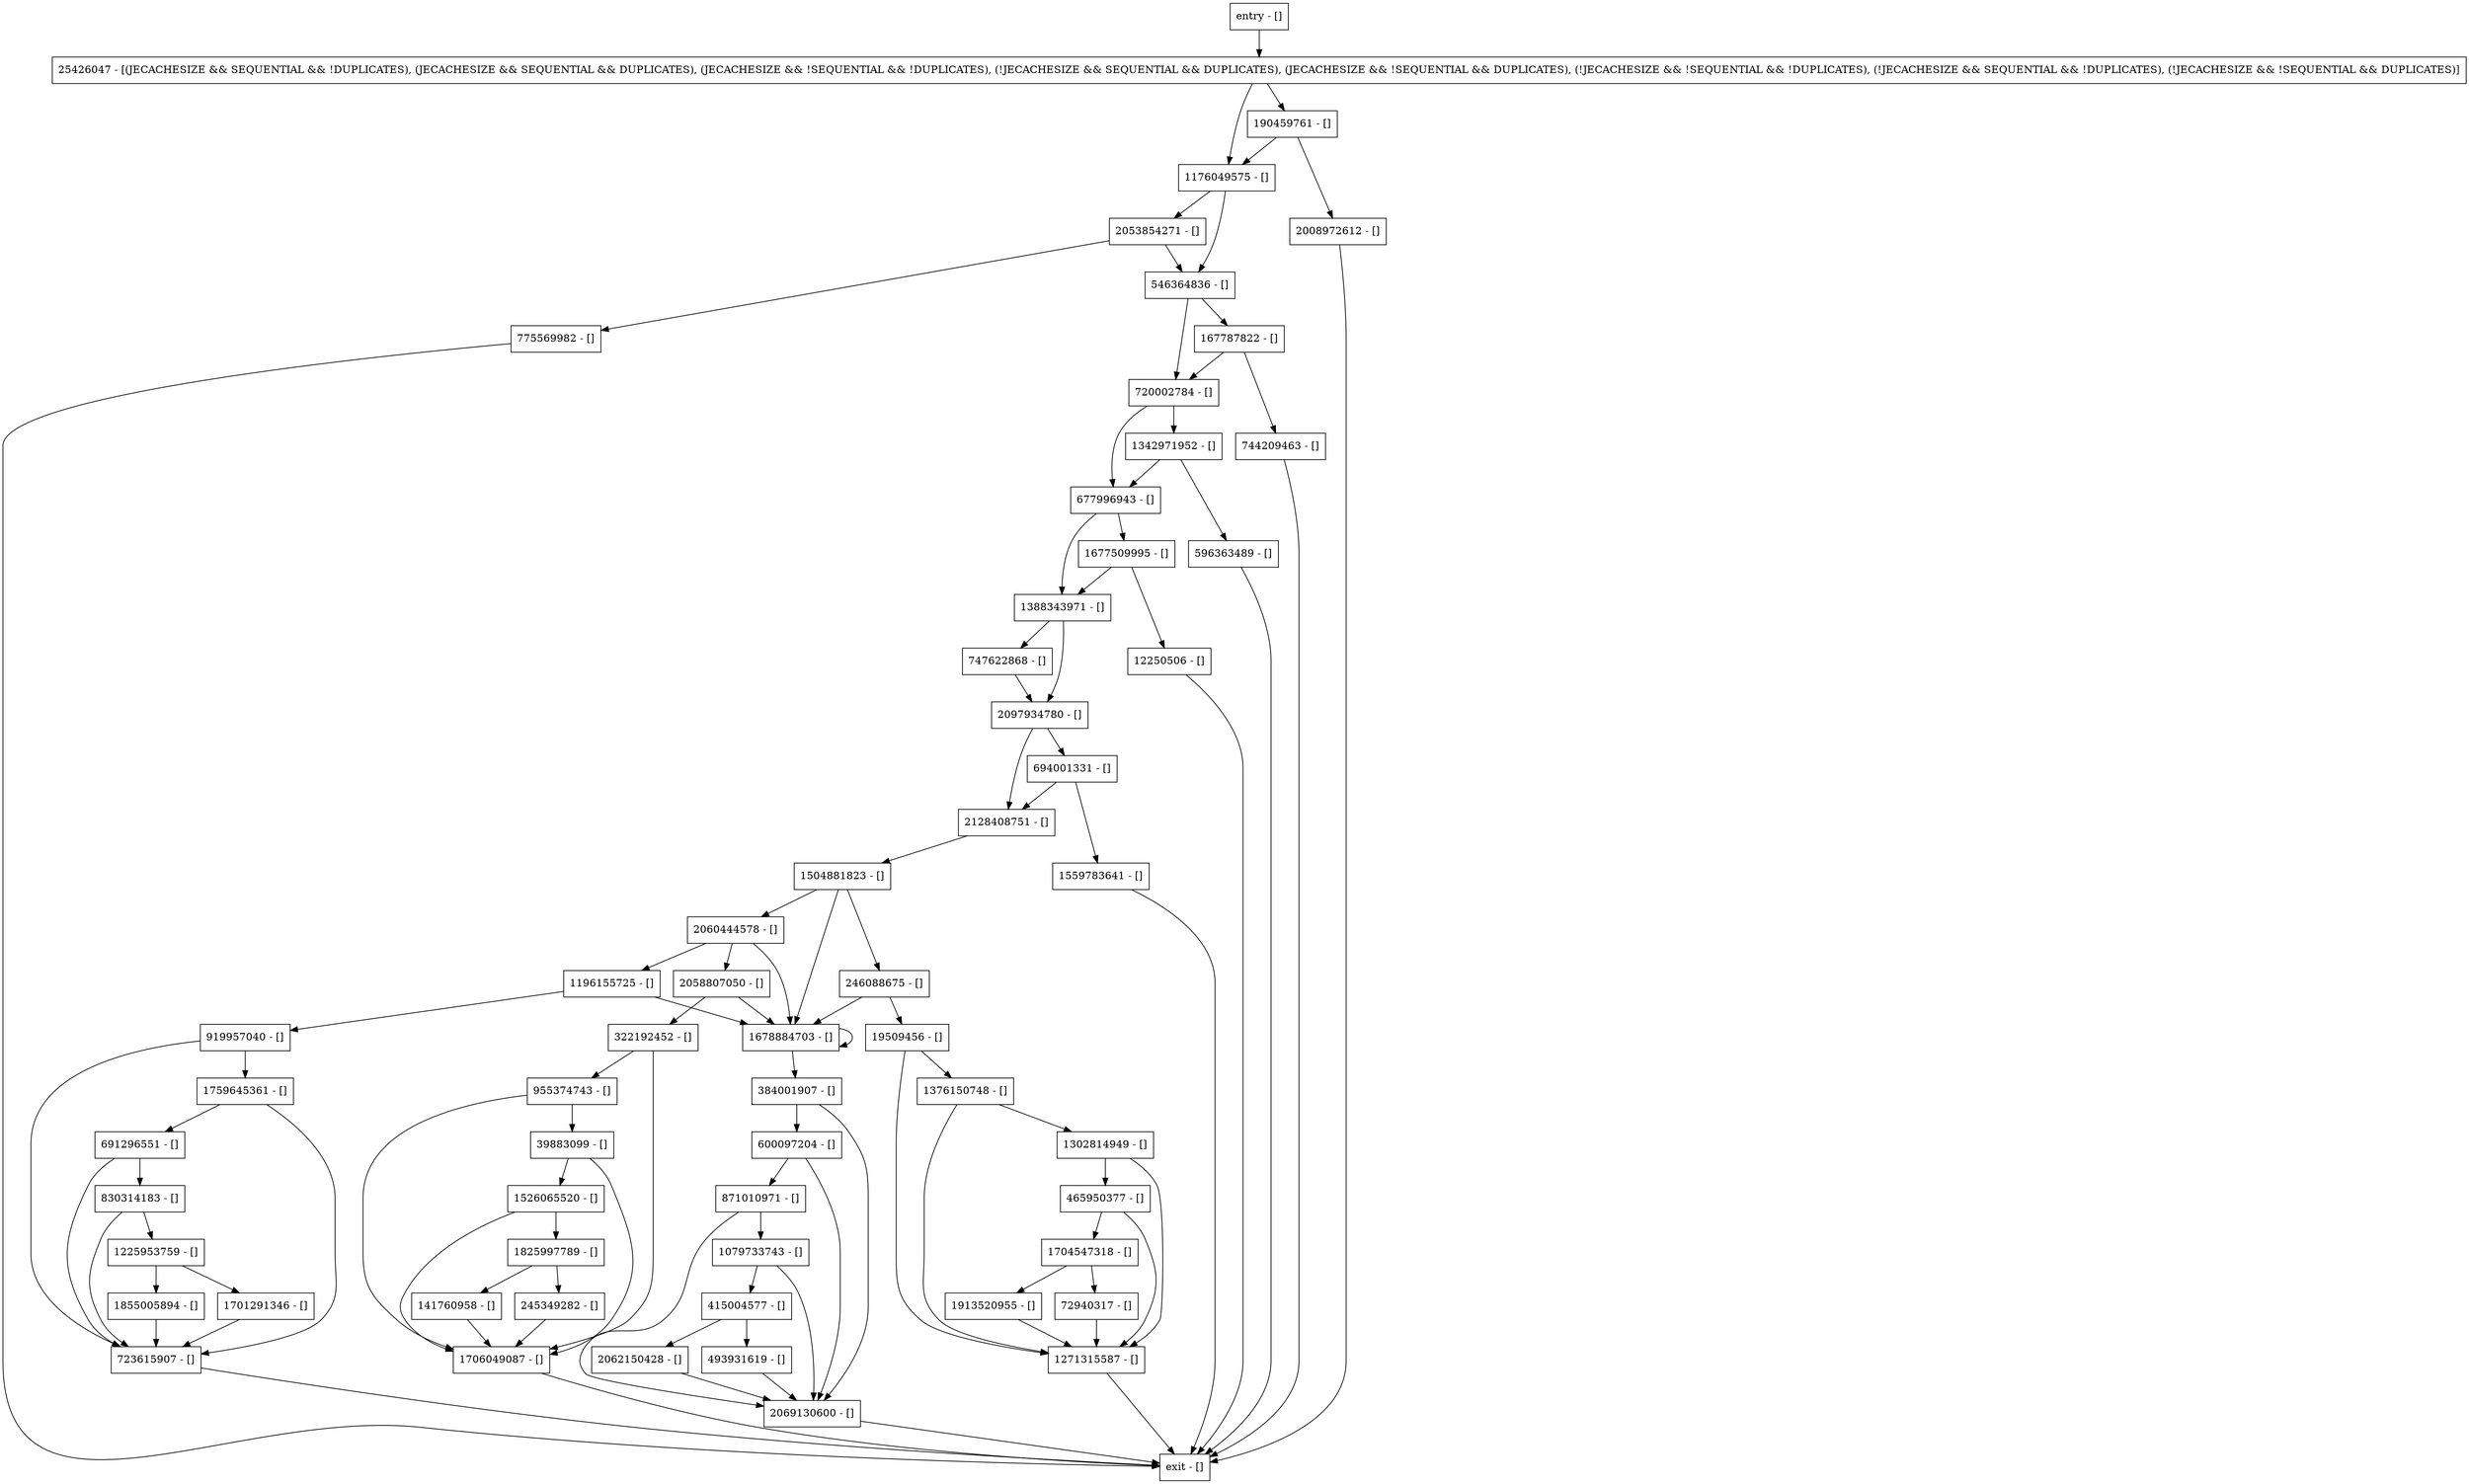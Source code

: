 digraph insertOrUpdateRecord {
node [shape=record];
691296551 [label="691296551 - []"];
25426047 [label="25426047 - [(JECACHESIZE && SEQUENTIAL && !DUPLICATES), (JECACHESIZE && SEQUENTIAL && DUPLICATES), (JECACHESIZE && !SEQUENTIAL && !DUPLICATES), (!JECACHESIZE && SEQUENTIAL && DUPLICATES), (JECACHESIZE && !SEQUENTIAL && DUPLICATES), (!JECACHESIZE && !SEQUENTIAL && !DUPLICATES), (!JECACHESIZE && SEQUENTIAL && !DUPLICATES), (!JECACHESIZE && !SEQUENTIAL && DUPLICATES)]"];
1825997789 [label="1825997789 - []"];
720002784 [label="720002784 - []"];
1388343971 [label="1388343971 - []"];
1079733743 [label="1079733743 - []"];
2053854271 [label="2053854271 - []"];
12250506 [label="12250506 - []"];
546364836 [label="546364836 - []"];
72940317 [label="72940317 - []"];
1225953759 [label="1225953759 - []"];
2060444578 [label="2060444578 - []"];
384001907 [label="384001907 - []"];
775569982 [label="775569982 - []"];
322192452 [label="322192452 - []"];
2069130600 [label="2069130600 - []"];
2128408751 [label="2128408751 - []"];
1504881823 [label="1504881823 - []"];
600097204 [label="600097204 - []"];
465950377 [label="465950377 - []"];
871010971 [label="871010971 - []"];
2062150428 [label="2062150428 - []"];
1855005894 [label="1855005894 - []"];
entry [label="entry - []"];
exit [label="exit - []"];
19509456 [label="19509456 - []"];
415004577 [label="415004577 - []"];
2058807050 [label="2058807050 - []"];
830314183 [label="830314183 - []"];
2097934780 [label="2097934780 - []"];
1176049575 [label="1176049575 - []"];
1342971952 [label="1342971952 - []"];
1271315587 [label="1271315587 - []"];
190459761 [label="190459761 - []"];
1701291346 [label="1701291346 - []"];
744209463 [label="744209463 - []"];
955374743 [label="955374743 - []"];
1677509995 [label="1677509995 - []"];
1913520955 [label="1913520955 - []"];
747622868 [label="747622868 - []"];
246088675 [label="246088675 - []"];
1302814949 [label="1302814949 - []"];
1759645361 [label="1759645361 - []"];
596363489 [label="596363489 - []"];
723615907 [label="723615907 - []"];
245349282 [label="245349282 - []"];
493931619 [label="493931619 - []"];
141760958 [label="141760958 - []"];
1704547318 [label="1704547318 - []"];
694001331 [label="694001331 - []"];
1559783641 [label="1559783641 - []"];
2008972612 [label="2008972612 - []"];
167787822 [label="167787822 - []"];
1706049087 [label="1706049087 - []"];
919957040 [label="919957040 - []"];
1376150748 [label="1376150748 - []"];
1526065520 [label="1526065520 - []"];
1678884703 [label="1678884703 - []"];
39883099 [label="39883099 - []"];
1196155725 [label="1196155725 - []"];
677996943 [label="677996943 - []"];
entry;
exit;
691296551 -> 723615907;
691296551 -> 830314183;
25426047 -> 1176049575;
25426047 -> 190459761;
1825997789 -> 245349282;
1825997789 -> 141760958;
720002784 -> 1342971952;
720002784 -> 677996943;
1388343971 -> 2097934780;
1388343971 -> 747622868;
1079733743 -> 415004577;
1079733743 -> 2069130600;
2053854271 -> 546364836;
2053854271 -> 775569982;
12250506 -> exit;
546364836 -> 720002784;
546364836 -> 167787822;
72940317 -> 1271315587;
1225953759 -> 1855005894;
1225953759 -> 1701291346;
2060444578 -> 1678884703;
2060444578 -> 2058807050;
2060444578 -> 1196155725;
384001907 -> 600097204;
384001907 -> 2069130600;
775569982 -> exit;
322192452 -> 955374743;
322192452 -> 1706049087;
2069130600 -> exit;
2128408751 -> 1504881823;
1504881823 -> 2060444578;
1504881823 -> 1678884703;
1504881823 -> 246088675;
600097204 -> 871010971;
600097204 -> 2069130600;
465950377 -> 1271315587;
465950377 -> 1704547318;
871010971 -> 1079733743;
871010971 -> 2069130600;
2062150428 -> 2069130600;
1855005894 -> 723615907;
entry -> 25426047;
19509456 -> 1376150748;
19509456 -> 1271315587;
415004577 -> 493931619;
415004577 -> 2062150428;
2058807050 -> 1678884703;
2058807050 -> 322192452;
830314183 -> 1225953759;
830314183 -> 723615907;
2097934780 -> 694001331;
2097934780 -> 2128408751;
1176049575 -> 546364836;
1176049575 -> 2053854271;
1342971952 -> 596363489;
1342971952 -> 677996943;
1271315587 -> exit;
190459761 -> 1176049575;
190459761 -> 2008972612;
1701291346 -> 723615907;
744209463 -> exit;
955374743 -> 39883099;
955374743 -> 1706049087;
1677509995 -> 1388343971;
1677509995 -> 12250506;
1913520955 -> 1271315587;
747622868 -> 2097934780;
246088675 -> 19509456;
246088675 -> 1678884703;
1302814949 -> 465950377;
1302814949 -> 1271315587;
1759645361 -> 691296551;
1759645361 -> 723615907;
596363489 -> exit;
723615907 -> exit;
245349282 -> 1706049087;
493931619 -> 2069130600;
141760958 -> 1706049087;
1704547318 -> 72940317;
1704547318 -> 1913520955;
694001331 -> 1559783641;
694001331 -> 2128408751;
1559783641 -> exit;
2008972612 -> exit;
167787822 -> 720002784;
167787822 -> 744209463;
1706049087 -> exit;
919957040 -> 723615907;
919957040 -> 1759645361;
1376150748 -> 1271315587;
1376150748 -> 1302814949;
1526065520 -> 1825997789;
1526065520 -> 1706049087;
1678884703 -> 384001907;
1678884703 -> 1678884703;
39883099 -> 1526065520;
39883099 -> 1706049087;
1196155725 -> 919957040;
1196155725 -> 1678884703;
677996943 -> 1388343971;
677996943 -> 1677509995;
}
